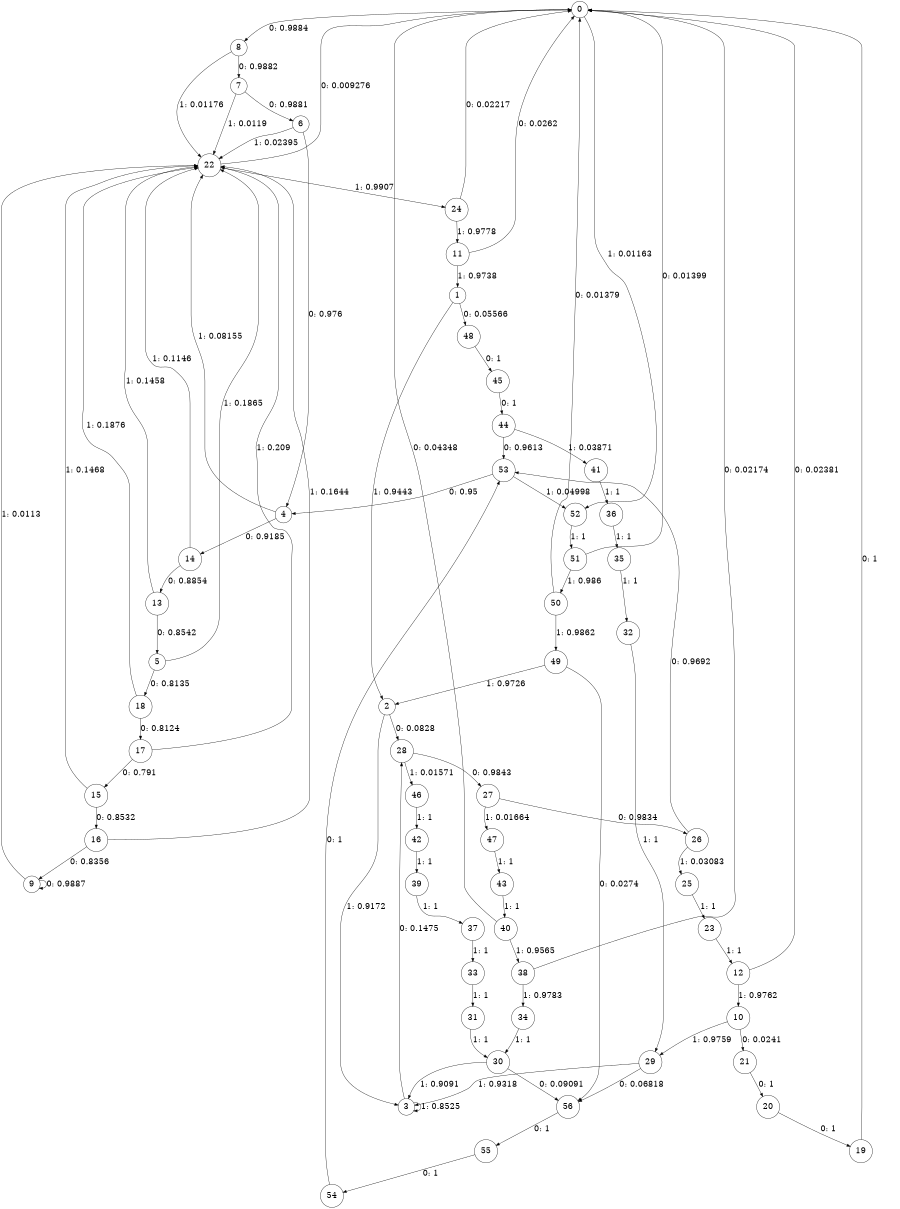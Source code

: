 digraph "ch4_both_grouped_df_L13" {
size = "6,8.5";
ratio = "fill";
node [shape = circle];
node [fontsize = 24];
edge [fontsize = 24];
0 -> 8 [label = "0: 0.9884   "];
0 -> 52 [label = "1: 0.01163  "];
1 -> 48 [label = "0: 0.05566  "];
1 -> 2 [label = "1: 0.9443   "];
2 -> 28 [label = "0: 0.0828   "];
2 -> 3 [label = "1: 0.9172   "];
3 -> 28 [label = "0: 0.1475   "];
3 -> 3 [label = "1: 0.8525   "];
4 -> 14 [label = "0: 0.9185   "];
4 -> 22 [label = "1: 0.08155  "];
5 -> 18 [label = "0: 0.8135   "];
5 -> 22 [label = "1: 0.1865   "];
6 -> 4 [label = "0: 0.976    "];
6 -> 22 [label = "1: 0.02395  "];
7 -> 6 [label = "0: 0.9881   "];
7 -> 22 [label = "1: 0.0119   "];
8 -> 7 [label = "0: 0.9882   "];
8 -> 22 [label = "1: 0.01176  "];
9 -> 9 [label = "0: 0.9887   "];
9 -> 22 [label = "1: 0.0113   "];
10 -> 21 [label = "0: 0.0241   "];
10 -> 29 [label = "1: 0.9759   "];
11 -> 0 [label = "0: 0.0262   "];
11 -> 1 [label = "1: 0.9738   "];
12 -> 0 [label = "0: 0.02381  "];
12 -> 10 [label = "1: 0.9762   "];
13 -> 5 [label = "0: 0.8542   "];
13 -> 22 [label = "1: 0.1458   "];
14 -> 13 [label = "0: 0.8854   "];
14 -> 22 [label = "1: 0.1146   "];
15 -> 16 [label = "0: 0.8532   "];
15 -> 22 [label = "1: 0.1468   "];
16 -> 9 [label = "0: 0.8356   "];
16 -> 22 [label = "1: 0.1644   "];
17 -> 15 [label = "0: 0.791    "];
17 -> 22 [label = "1: 0.209    "];
18 -> 17 [label = "0: 0.8124   "];
18 -> 22 [label = "1: 0.1876   "];
19 -> 0 [label = "0: 1        "];
20 -> 19 [label = "0: 1        "];
21 -> 20 [label = "0: 1        "];
22 -> 0 [label = "0: 0.009276  "];
22 -> 24 [label = "1: 0.9907   "];
23 -> 12 [label = "1: 1        "];
24 -> 0 [label = "0: 0.02217  "];
24 -> 11 [label = "1: 0.9778   "];
25 -> 23 [label = "1: 1        "];
26 -> 53 [label = "0: 0.9692   "];
26 -> 25 [label = "1: 0.03083  "];
27 -> 26 [label = "0: 0.9834   "];
27 -> 47 [label = "1: 0.01664  "];
28 -> 27 [label = "0: 0.9843   "];
28 -> 46 [label = "1: 0.01571  "];
29 -> 56 [label = "0: 0.06818  "];
29 -> 3 [label = "1: 0.9318   "];
30 -> 56 [label = "0: 0.09091  "];
30 -> 3 [label = "1: 0.9091   "];
31 -> 30 [label = "1: 1        "];
32 -> 29 [label = "1: 1        "];
33 -> 31 [label = "1: 1        "];
34 -> 30 [label = "1: 1        "];
35 -> 32 [label = "1: 1        "];
36 -> 35 [label = "1: 1        "];
37 -> 33 [label = "1: 1        "];
38 -> 0 [label = "0: 0.02174  "];
38 -> 34 [label = "1: 0.9783   "];
39 -> 37 [label = "1: 1        "];
40 -> 0 [label = "0: 0.04348  "];
40 -> 38 [label = "1: 0.9565   "];
41 -> 36 [label = "1: 1        "];
42 -> 39 [label = "1: 1        "];
43 -> 40 [label = "1: 1        "];
44 -> 53 [label = "0: 0.9613   "];
44 -> 41 [label = "1: 0.03871  "];
45 -> 44 [label = "0: 1        "];
46 -> 42 [label = "1: 1        "];
47 -> 43 [label = "1: 1        "];
48 -> 45 [label = "0: 1        "];
49 -> 56 [label = "0: 0.0274   "];
49 -> 2 [label = "1: 0.9726   "];
50 -> 0 [label = "0: 0.01379  "];
50 -> 49 [label = "1: 0.9862   "];
51 -> 0 [label = "0: 0.01399  "];
51 -> 50 [label = "1: 0.986    "];
52 -> 51 [label = "1: 1        "];
53 -> 4 [label = "0: 0.95     "];
53 -> 52 [label = "1: 0.04998  "];
54 -> 53 [label = "0: 1        "];
55 -> 54 [label = "0: 1        "];
56 -> 55 [label = "0: 1        "];
}